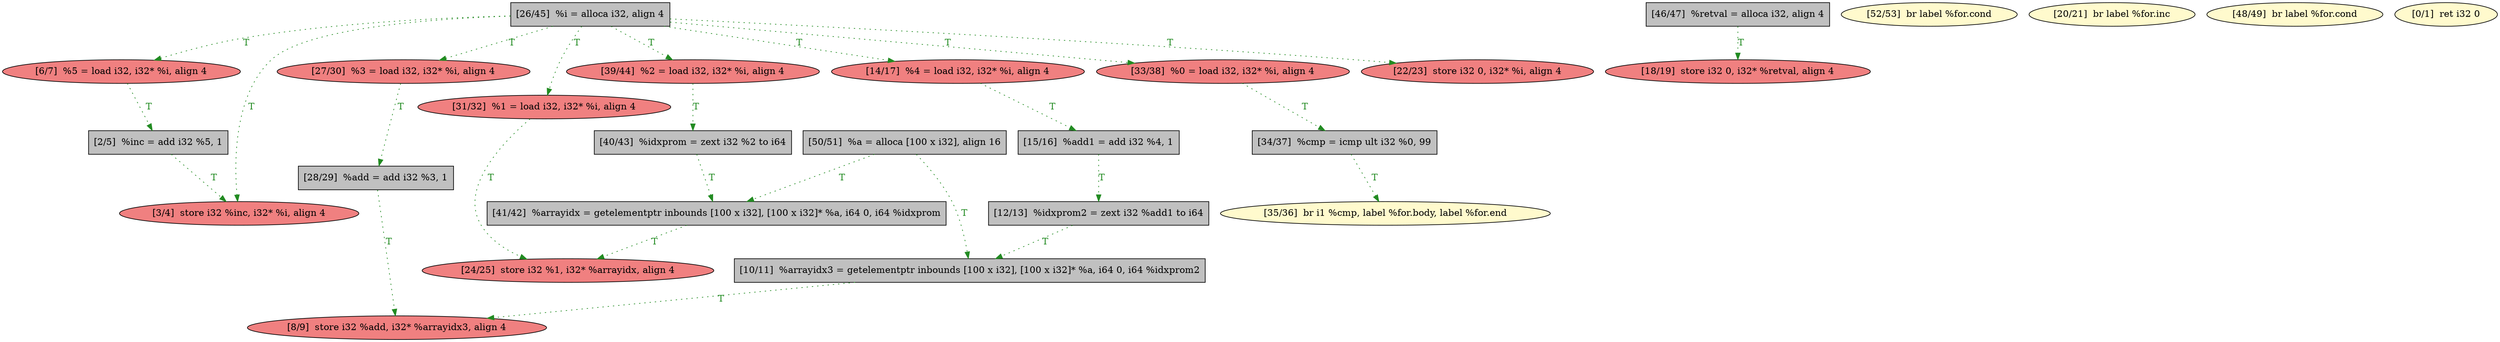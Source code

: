 
digraph G {


node78 [fillcolor=lightcoral,label="[3/4]  store i32 %inc, i32* %i, align 4",shape=ellipse,style=filled ]
node76 [fillcolor=lightcoral,label="[18/19]  store i32 0, i32* %retval, align 4",shape=ellipse,style=filled ]
node75 [fillcolor=lightcoral,label="[14/17]  %4 = load i32, i32* %i, align 4",shape=ellipse,style=filled ]
node74 [fillcolor=grey,label="[15/16]  %add1 = add i32 %4, 1",shape=rectangle,style=filled ]
node71 [fillcolor=grey,label="[50/51]  %a = alloca [100 x i32], align 16",shape=rectangle,style=filled ]
node70 [fillcolor=lemonchiffon,label="[52/53]  br label %for.cond",shape=ellipse,style=filled ]
node77 [fillcolor=grey,label="[26/45]  %i = alloca i32, align 4",shape=rectangle,style=filled ]
node59 [fillcolor=lightcoral,label="[31/32]  %1 = load i32, i32* %i, align 4",shape=ellipse,style=filled ]
node60 [fillcolor=lightcoral,label="[33/38]  %0 = load i32, i32* %i, align 4",shape=ellipse,style=filled ]
node58 [fillcolor=grey,label="[28/29]  %add = add i32 %3, 1",shape=rectangle,style=filled ]
node56 [fillcolor=lemonchiffon,label="[20/21]  br label %for.inc",shape=ellipse,style=filled ]
node57 [fillcolor=lightcoral,label="[27/30]  %3 = load i32, i32* %i, align 4",shape=ellipse,style=filled ]
node54 [fillcolor=lightcoral,label="[22/23]  store i32 0, i32* %i, align 4",shape=ellipse,style=filled ]
node80 [fillcolor=lemonchiffon,label="[48/49]  br label %for.cond",shape=ellipse,style=filled ]
node79 [fillcolor=grey,label="[46/47]  %retval = alloca i32, align 4",shape=rectangle,style=filled ]
node61 [fillcolor=grey,label="[34/37]  %cmp = icmp ult i32 %0, 99",shape=rectangle,style=filled ]
node72 [fillcolor=grey,label="[2/5]  %inc = add i32 %5, 1",shape=rectangle,style=filled ]
node63 [fillcolor=lemonchiffon,label="[35/36]  br i1 %cmp, label %for.body, label %for.end",shape=ellipse,style=filled ]
node69 [fillcolor=lightcoral,label="[39/44]  %2 = load i32, i32* %i, align 4",shape=ellipse,style=filled ]
node73 [fillcolor=grey,label="[40/43]  %idxprom = zext i32 %2 to i64",shape=rectangle,style=filled ]
node68 [fillcolor=lightcoral,label="[8/9]  store i32 %add, i32* %arrayidx3, align 4",shape=ellipse,style=filled ]
node62 [fillcolor=grey,label="[41/42]  %arrayidx = getelementptr inbounds [100 x i32], [100 x i32]* %a, i64 0, i64 %idxprom",shape=rectangle,style=filled ]
node64 [fillcolor=grey,label="[12/13]  %idxprom2 = zext i32 %add1 to i64",shape=rectangle,style=filled ]
node65 [fillcolor=lightcoral,label="[6/7]  %5 = load i32, i32* %i, align 4",shape=ellipse,style=filled ]
node55 [fillcolor=lightcoral,label="[24/25]  store i32 %1, i32* %arrayidx, align 4",shape=ellipse,style=filled ]
node66 [fillcolor=lemonchiffon,label="[0/1]  ret i32 0",shape=ellipse,style=filled ]
node67 [fillcolor=grey,label="[10/11]  %arrayidx3 = getelementptr inbounds [100 x i32], [100 x i32]* %a, i64 0, i64 %idxprom2",shape=rectangle,style=filled ]

node71->node62 [style=dotted,color=forestgreen,label="T",fontcolor=forestgreen ]
node57->node58 [style=dotted,color=forestgreen,label="T",fontcolor=forestgreen ]
node79->node76 [style=dotted,color=forestgreen,label="T",fontcolor=forestgreen ]
node77->node57 [style=dotted,color=forestgreen,label="T",fontcolor=forestgreen ]
node77->node59 [style=dotted,color=forestgreen,label="T",fontcolor=forestgreen ]
node62->node55 [style=dotted,color=forestgreen,label="T",fontcolor=forestgreen ]
node73->node62 [style=dotted,color=forestgreen,label="T",fontcolor=forestgreen ]
node77->node54 [style=dotted,color=forestgreen,label="T",fontcolor=forestgreen ]
node58->node68 [style=dotted,color=forestgreen,label="T",fontcolor=forestgreen ]
node69->node73 [style=dotted,color=forestgreen,label="T",fontcolor=forestgreen ]
node74->node64 [style=dotted,color=forestgreen,label="T",fontcolor=forestgreen ]
node60->node61 [style=dotted,color=forestgreen,label="T",fontcolor=forestgreen ]
node77->node75 [style=dotted,color=forestgreen,label="T",fontcolor=forestgreen ]
node61->node63 [style=dotted,color=forestgreen,label="T",fontcolor=forestgreen ]
node71->node67 [style=dotted,color=forestgreen,label="T",fontcolor=forestgreen ]
node77->node78 [style=dotted,color=forestgreen,label="T",fontcolor=forestgreen ]
node75->node74 [style=dotted,color=forestgreen,label="T",fontcolor=forestgreen ]
node64->node67 [style=dotted,color=forestgreen,label="T",fontcolor=forestgreen ]
node59->node55 [style=dotted,color=forestgreen,label="T",fontcolor=forestgreen ]
node77->node69 [style=dotted,color=forestgreen,label="T",fontcolor=forestgreen ]
node77->node60 [style=dotted,color=forestgreen,label="T",fontcolor=forestgreen ]
node77->node65 [style=dotted,color=forestgreen,label="T",fontcolor=forestgreen ]
node67->node68 [style=dotted,color=forestgreen,label="T",fontcolor=forestgreen ]
node65->node72 [style=dotted,color=forestgreen,label="T",fontcolor=forestgreen ]
node72->node78 [style=dotted,color=forestgreen,label="T",fontcolor=forestgreen ]


}
